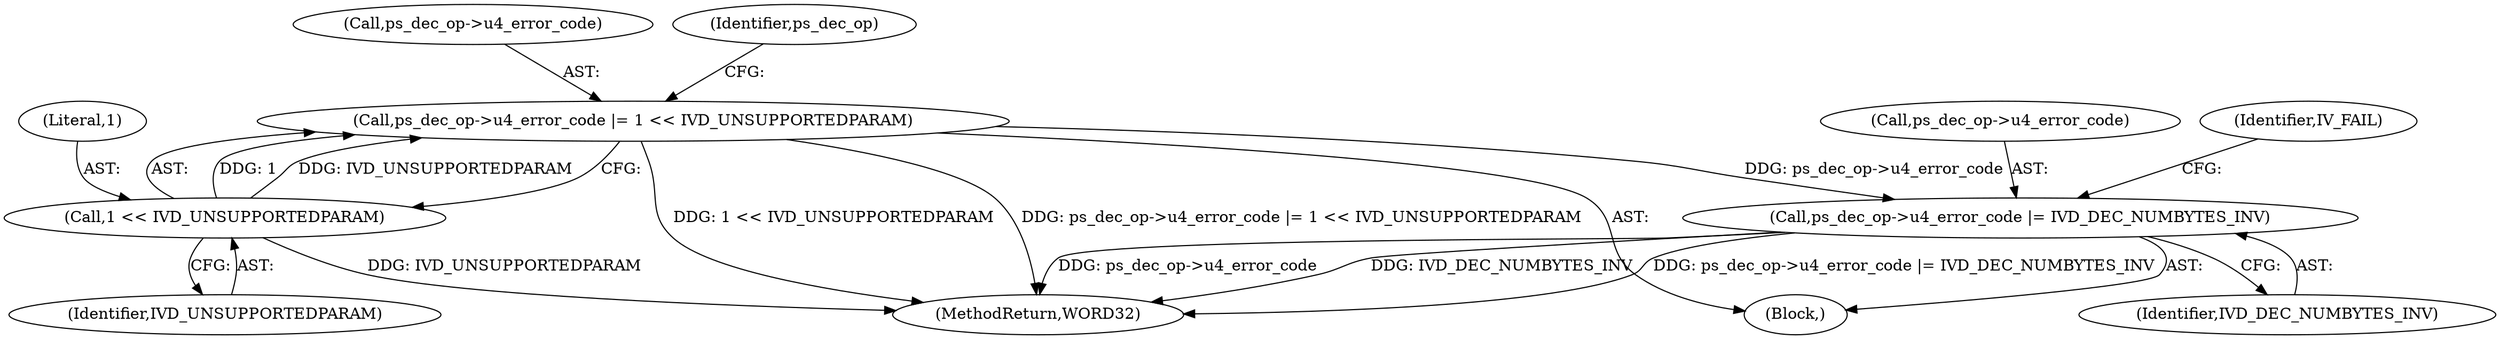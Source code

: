 digraph "0_Android_33ef7de9ddc8ea7eb9cbc440d1cf89957a0c267b@pointer" {
"1000288" [label="(Call,ps_dec_op->u4_error_code |= 1 << IVD_UNSUPPORTEDPARAM)"];
"1000292" [label="(Call,1 << IVD_UNSUPPORTEDPARAM)"];
"1000295" [label="(Call,ps_dec_op->u4_error_code |= IVD_DEC_NUMBYTES_INV)"];
"1002189" [label="(MethodReturn,WORD32)"];
"1000289" [label="(Call,ps_dec_op->u4_error_code)"];
"1000301" [label="(Identifier,IV_FAIL)"];
"1000292" [label="(Call,1 << IVD_UNSUPPORTEDPARAM)"];
"1000295" [label="(Call,ps_dec_op->u4_error_code |= IVD_DEC_NUMBYTES_INV)"];
"1000296" [label="(Call,ps_dec_op->u4_error_code)"];
"1000293" [label="(Literal,1)"];
"1000294" [label="(Identifier,IVD_UNSUPPORTEDPARAM)"];
"1000287" [label="(Block,)"];
"1000297" [label="(Identifier,ps_dec_op)"];
"1000299" [label="(Identifier,IVD_DEC_NUMBYTES_INV)"];
"1000288" [label="(Call,ps_dec_op->u4_error_code |= 1 << IVD_UNSUPPORTEDPARAM)"];
"1000288" -> "1000287"  [label="AST: "];
"1000288" -> "1000292"  [label="CFG: "];
"1000289" -> "1000288"  [label="AST: "];
"1000292" -> "1000288"  [label="AST: "];
"1000297" -> "1000288"  [label="CFG: "];
"1000288" -> "1002189"  [label="DDG: 1 << IVD_UNSUPPORTEDPARAM"];
"1000288" -> "1002189"  [label="DDG: ps_dec_op->u4_error_code |= 1 << IVD_UNSUPPORTEDPARAM"];
"1000292" -> "1000288"  [label="DDG: 1"];
"1000292" -> "1000288"  [label="DDG: IVD_UNSUPPORTEDPARAM"];
"1000288" -> "1000295"  [label="DDG: ps_dec_op->u4_error_code"];
"1000292" -> "1000294"  [label="CFG: "];
"1000293" -> "1000292"  [label="AST: "];
"1000294" -> "1000292"  [label="AST: "];
"1000292" -> "1002189"  [label="DDG: IVD_UNSUPPORTEDPARAM"];
"1000295" -> "1000287"  [label="AST: "];
"1000295" -> "1000299"  [label="CFG: "];
"1000296" -> "1000295"  [label="AST: "];
"1000299" -> "1000295"  [label="AST: "];
"1000301" -> "1000295"  [label="CFG: "];
"1000295" -> "1002189"  [label="DDG: ps_dec_op->u4_error_code"];
"1000295" -> "1002189"  [label="DDG: IVD_DEC_NUMBYTES_INV"];
"1000295" -> "1002189"  [label="DDG: ps_dec_op->u4_error_code |= IVD_DEC_NUMBYTES_INV"];
}
